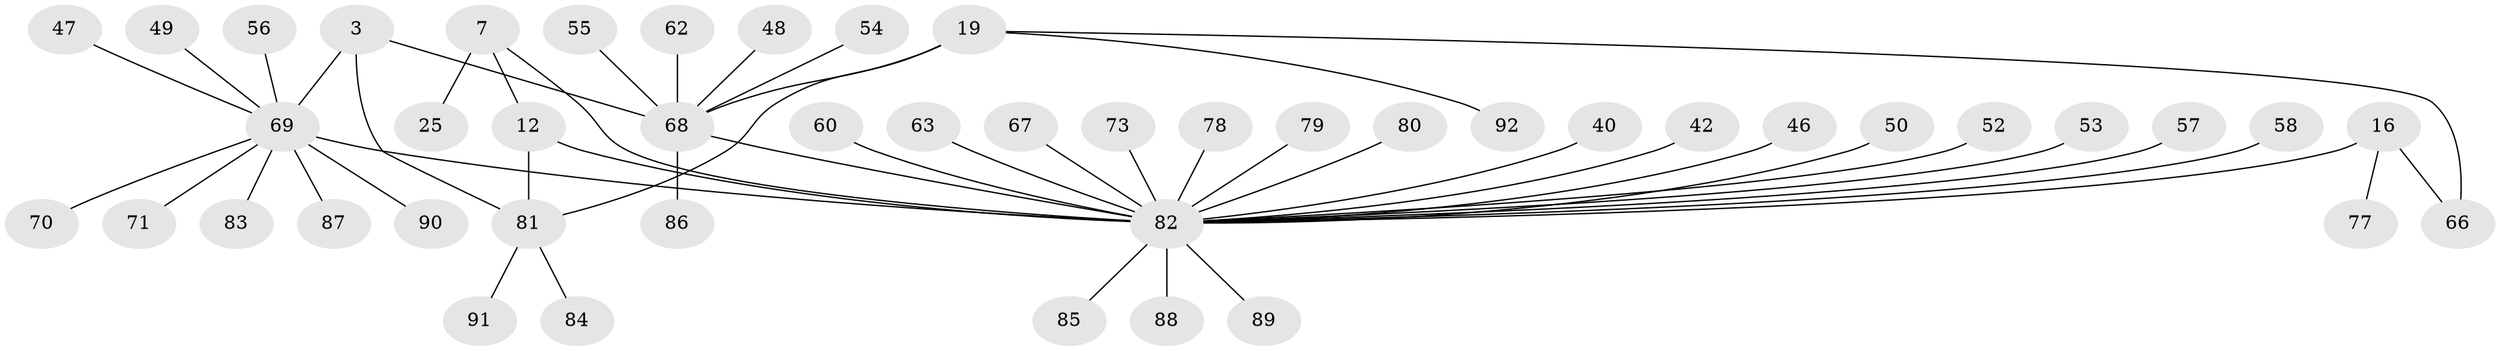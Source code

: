 // original degree distribution, {3: 0.06521739130434782, 6: 0.05434782608695652, 5: 0.03260869565217391, 13: 0.021739130434782608, 8: 0.03260869565217391, 7: 0.010869565217391304, 4: 0.021739130434782608, 11: 0.010869565217391304, 12: 0.010869565217391304, 2: 0.16304347826086957, 1: 0.5760869565217391}
// Generated by graph-tools (version 1.1) at 2025/56/03/09/25 04:56:06]
// undirected, 46 vertices, 50 edges
graph export_dot {
graph [start="1"]
  node [color=gray90,style=filled];
  3 [super="+1"];
  7 [super="+6"];
  12 [super="+10"];
  16 [super="+13"];
  19 [super="+18"];
  25 [super="+22"];
  40;
  42 [super="+23"];
  46;
  47;
  48;
  49;
  50;
  52;
  53 [super="+30"];
  54;
  55;
  56;
  57;
  58;
  60 [super="+31"];
  62;
  63;
  66 [super="+51"];
  67;
  68 [super="+20+27"];
  69 [super="+4+2+36+41"];
  70;
  71;
  73;
  77;
  78 [super="+76"];
  79 [super="+44"];
  80;
  81 [super="+33+59"];
  82 [super="+38+65+37+64"];
  83;
  84;
  85;
  86 [super="+28"];
  87;
  88;
  89 [super="+61+74"];
  90 [super="+75"];
  91;
  92 [super="+72"];
  3 -- 69 [weight=4];
  3 -- 68;
  3 -- 81;
  7 -- 12;
  7 -- 25;
  7 -- 82 [weight=4];
  12 -- 82 [weight=3];
  12 -- 81 [weight=4];
  16 -- 77;
  16 -- 66;
  16 -- 82 [weight=5];
  19 -- 66;
  19 -- 92;
  19 -- 68 [weight=4];
  19 -- 81;
  40 -- 82;
  42 -- 82;
  46 -- 82;
  47 -- 69;
  48 -- 68;
  49 -- 69;
  50 -- 82;
  52 -- 82;
  53 -- 82;
  54 -- 68;
  55 -- 68;
  56 -- 69;
  57 -- 82;
  58 -- 82;
  60 -- 82;
  62 -- 68;
  63 -- 82;
  67 -- 82;
  68 -- 82 [weight=2];
  68 -- 86;
  69 -- 83;
  69 -- 87;
  69 -- 90;
  69 -- 70;
  69 -- 71;
  69 -- 82 [weight=3];
  73 -- 82;
  78 -- 82;
  79 -- 82;
  80 -- 82;
  81 -- 84;
  81 -- 91;
  82 -- 88;
  82 -- 89;
  82 -- 85;
}
